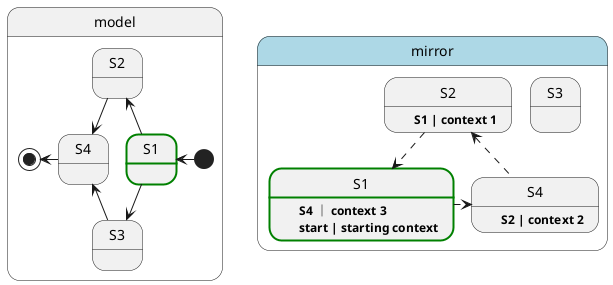 @startuml
state model {
    state S1  ##[bold]green
    state S2 
    state S3 
    state S4


    [*] -left-> S1
    S1 -up-> S2
    S1 -down-> S3
    S2 -down-> S4
    S3 -up-> S4
    S4 -left-> [*]
}

state mirror #lightblue{
    state "S1" as MS1 ##[bold]green  : \t**S4 ｜ context 3**\n\t**start | starting context**
    state "S2" as MS2 : \t**S1 | context 1**
    state "S3" as MS3 : \t
    state "S4" as MS4 : \t**S2 | context 2**
    MS2 -down[dashed]-> MS1
    MS4 -up[dashed]-> MS2
    MS1 -right[dashed]-> MS4
}

@enduml
